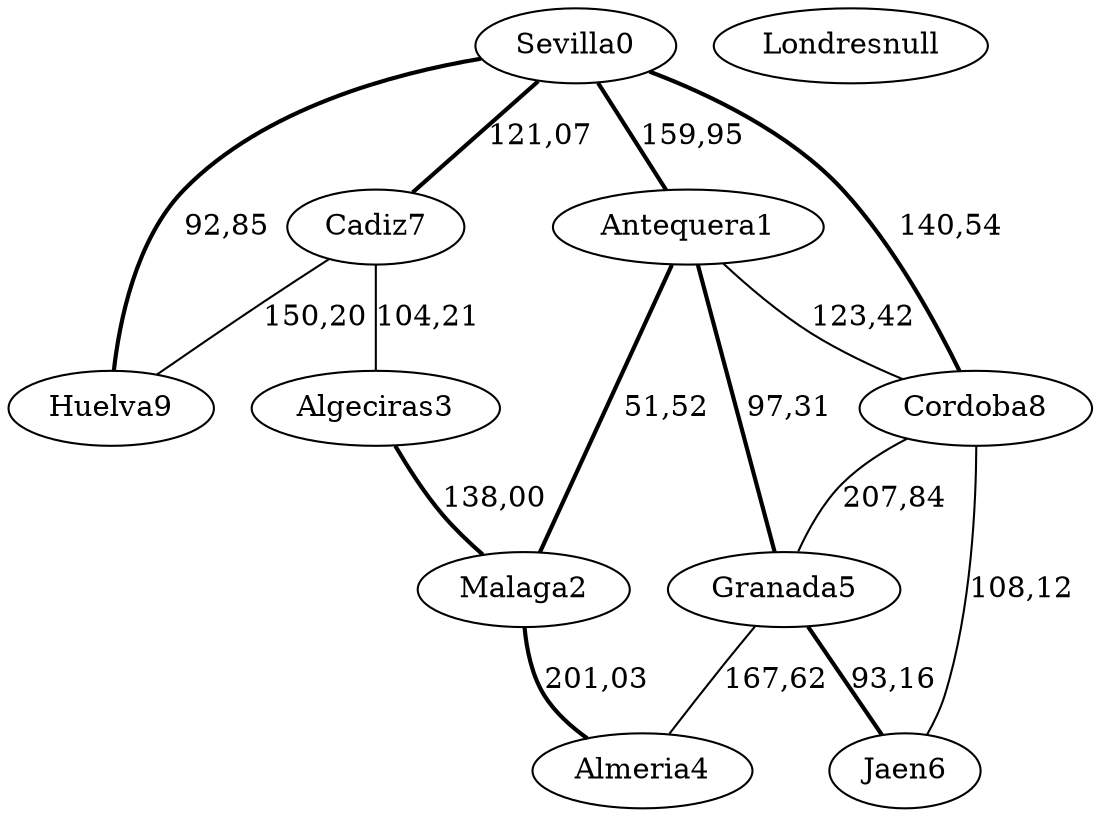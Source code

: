 strict graph G {
  1 [ color="black" label="Sevilla0" ];
  2 [ color="black" label="Cadiz7" ];
  3 [ color="black" label="Huelva9" ];
  4 [ color="black" label="Cordoba8" ];
  5 [ color="black" label="Malaga2" ];
  6 [ color="black" label="Antequera1" ];
  7 [ color="black" label="Almeria4" ];
  8 [ color="black" label="Granada5" ];
  9 [ color="black" label="Jaen6" ];
  10 [ color="black" label="Algeciras3" ];
  11 [ color="black" label="Londresnull" ];
  2 -- 3 [ style="solid" label="150,20" ];
  1 -- 3 [ style="bold" label="92,85" ];
  1 -- 4 [ style="bold" label="140,54" ];
  1 -- 2 [ style="bold" label="121,07" ];
  1 -- 6 [ style="bold" label="159,95" ];
  6 -- 8 [ style="bold" label="97,31" ];
  6 -- 5 [ style="bold" label="51,52" ];
  6 -- 4 [ style="solid" label="123,42" ];
  5 -- 7 [ style="bold" label="201,03" ];
  4 -- 9 [ style="solid" label="108,12" ];
  4 -- 8 [ style="solid" label="207,84" ];
  8 -- 7 [ style="solid" label="167,62" ];
  8 -- 9 [ style="bold" label="93,16" ];
  2 -- 10 [ style="solid" label="104,21" ];
  10 -- 5 [ style="bold" label="138,00" ];
}
